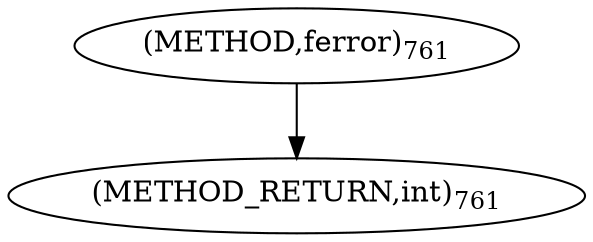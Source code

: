 digraph "ferror" {  
"73907" [label = <(METHOD,ferror)<SUB>761</SUB>> ]
"73909" [label = <(METHOD_RETURN,int)<SUB>761</SUB>> ]
  "73907" -> "73909" 
}
